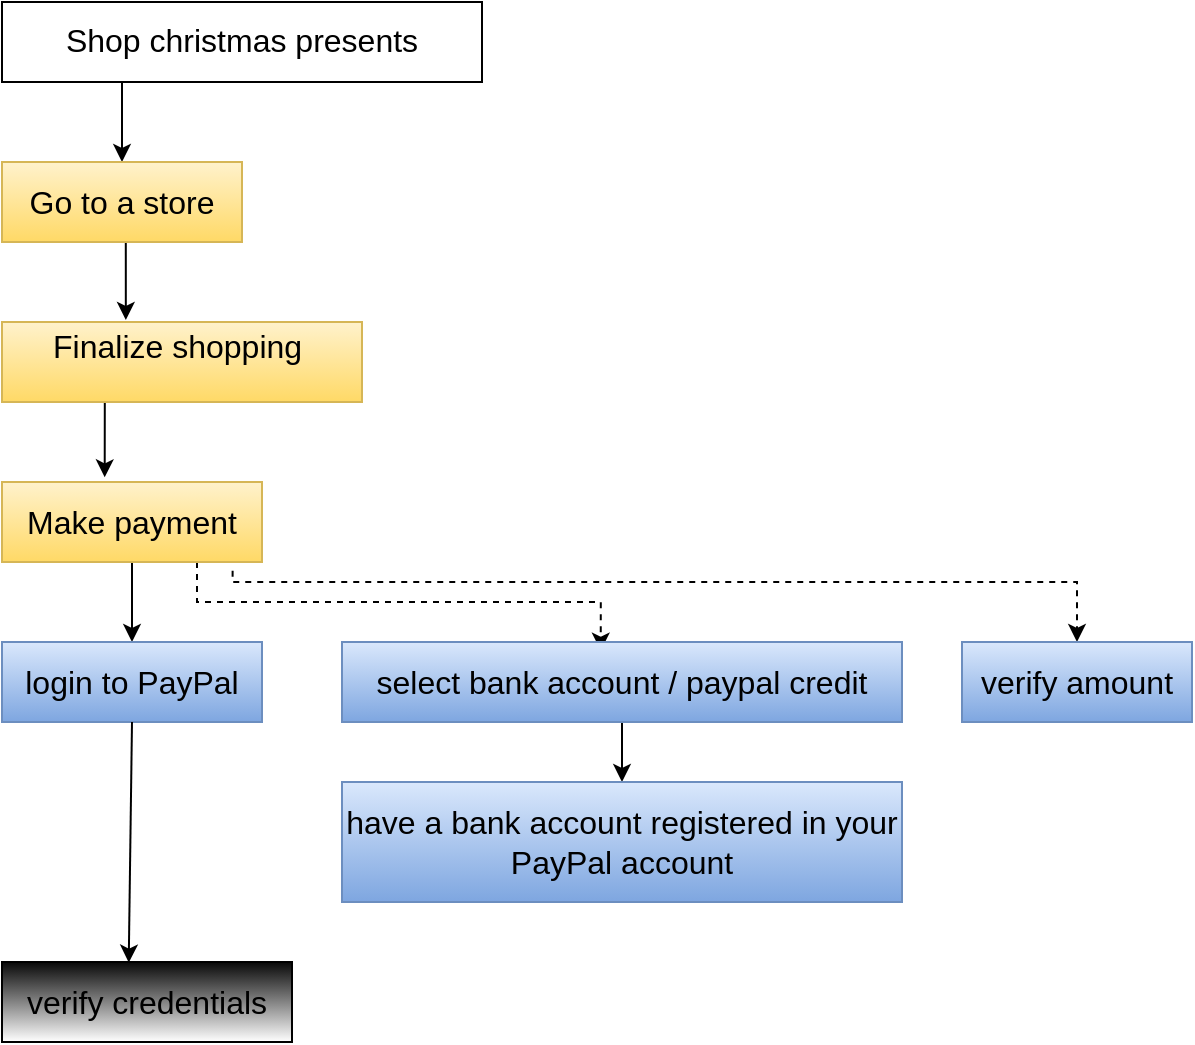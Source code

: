 <mxfile version="13.11.0" type="device"><diagram id="dKL6kOKI98VZhtQqcqN-" name="Page-1"><mxGraphModel dx="1730" dy="818" grid="1" gridSize="10" guides="1" tooltips="1" connect="1" arrows="1" fold="1" page="1" pageScale="1" pageWidth="850" pageHeight="1100" math="0" shadow="0"><root><mxCell id="0"/><mxCell id="1" parent="0"/><mxCell id="zpI66YODXAAD7R2fnjeB-12" style="edgeStyle=orthogonalEdgeStyle;rounded=0;orthogonalLoop=1;jettySize=auto;html=1;exitX=0.25;exitY=1;exitDx=0;exitDy=0;entryX=0.5;entryY=0;entryDx=0;entryDy=0;" edge="1" parent="1" source="zpI66YODXAAD7R2fnjeB-1" target="zpI66YODXAAD7R2fnjeB-2"><mxGeometry relative="1" as="geometry"/></mxCell><mxCell id="zpI66YODXAAD7R2fnjeB-1" value="&lt;span id=&quot;docs-internal-guid-d5e7203e-7fff-3c16-a125-c171abe92407&quot;&gt;&lt;p dir=&quot;ltr&quot; style=&quot;line-height: 1.38 ; margin-top: 0pt ; margin-bottom: 0pt&quot;&gt;&lt;span style=&quot;font-size: 12pt ; font-family: &amp;#34;arial&amp;#34; ; background-color: transparent ; vertical-align: baseline&quot;&gt;Shop christmas presents&lt;/span&gt;&lt;/p&gt;&lt;/span&gt;" style="rounded=0;whiteSpace=wrap;html=1;" vertex="1" parent="1"><mxGeometry x="80" y="40" width="240" height="40" as="geometry"/></mxCell><mxCell id="zpI66YODXAAD7R2fnjeB-13" style="edgeStyle=orthogonalEdgeStyle;rounded=0;orthogonalLoop=1;jettySize=auto;html=1;exitX=0.5;exitY=1;exitDx=0;exitDy=0;entryX=0.344;entryY=-0.025;entryDx=0;entryDy=0;entryPerimeter=0;" edge="1" parent="1" source="zpI66YODXAAD7R2fnjeB-2" target="zpI66YODXAAD7R2fnjeB-3"><mxGeometry relative="1" as="geometry"/></mxCell><mxCell id="zpI66YODXAAD7R2fnjeB-2" value="&#10;&#10;&lt;b style=&quot;font-weight: normal&quot; id=&quot;docs-internal-guid-62c89e5a-7fff-6335-1848-f5268fc64938&quot;&gt;&lt;span style=&quot;font-size: 12pt; font-family: arial; color: rgb(0, 0, 0); background-color: transparent; font-weight: 400; font-style: normal; font-variant: normal; text-decoration: none; vertical-align: baseline;&quot;&gt;Go to a store&lt;/span&gt;&lt;/b&gt;&#10;&#10;" style="rounded=0;whiteSpace=wrap;html=1;gradientColor=#ffd966;fillColor=#fff2cc;strokeColor=#d6b656;" vertex="1" parent="1"><mxGeometry x="80" y="120" width="120" height="40" as="geometry"/></mxCell><mxCell id="zpI66YODXAAD7R2fnjeB-15" style="edgeStyle=orthogonalEdgeStyle;rounded=0;orthogonalLoop=1;jettySize=auto;html=1;exitX=0.25;exitY=1;exitDx=0;exitDy=0;entryX=0.395;entryY=-0.058;entryDx=0;entryDy=0;entryPerimeter=0;" edge="1" parent="1" source="zpI66YODXAAD7R2fnjeB-3" target="zpI66YODXAAD7R2fnjeB-4"><mxGeometry relative="1" as="geometry"/></mxCell><mxCell id="zpI66YODXAAD7R2fnjeB-24" style="edgeStyle=orthogonalEdgeStyle;rounded=0;orthogonalLoop=1;jettySize=auto;html=1;exitX=0.75;exitY=1;exitDx=0;exitDy=0;entryX=0.462;entryY=0.108;entryDx=0;entryDy=0;entryPerimeter=0;dashed=1;" edge="1" parent="1" source="zpI66YODXAAD7R2fnjeB-4" target="zpI66YODXAAD7R2fnjeB-6"><mxGeometry relative="1" as="geometry"><Array as="points"><mxPoint x="178" y="340"/><mxPoint x="379" y="340"/></Array></mxGeometry></mxCell><mxCell id="zpI66YODXAAD7R2fnjeB-28" style="edgeStyle=orthogonalEdgeStyle;rounded=0;orthogonalLoop=1;jettySize=auto;html=1;exitX=0.887;exitY=1.108;exitDx=0;exitDy=0;entryX=0.5;entryY=0;entryDx=0;entryDy=0;dashed=1;exitPerimeter=0;" edge="1" parent="1" source="zpI66YODXAAD7R2fnjeB-4" target="zpI66YODXAAD7R2fnjeB-7"><mxGeometry relative="1" as="geometry"><Array as="points"><mxPoint x="195" y="330"/><mxPoint x="618" y="330"/></Array></mxGeometry></mxCell><mxCell id="zpI66YODXAAD7R2fnjeB-3" value="&#10;&#10;&lt;b style=&quot;font-weight: normal&quot; id=&quot;docs-internal-guid-b32aff59-7fff-d8a4-a926-250280d1fc39&quot;&gt;&lt;p dir=&quot;ltr&quot; style=&quot;line-height: 1.38 ; margin-top: 0pt ; margin-bottom: 0pt&quot;&gt;&lt;span style=&quot;font-size: 12pt; font-family: arial; color: rgb(0, 0, 0); background-color: transparent; font-weight: 400; font-style: normal; font-variant: normal; text-decoration: none; vertical-align: baseline;&quot;&gt;Finalize shopping&amp;nbsp;&lt;/span&gt;&lt;/p&gt;&lt;/b&gt;&lt;br class=&quot;Apple-interchange-newline&quot;&gt;&#10;&#10;" style="rounded=0;whiteSpace=wrap;html=1;gradientColor=#ffd966;fillColor=#fff2cc;strokeColor=#d6b656;" vertex="1" parent="1"><mxGeometry x="80" y="200" width="180" height="40" as="geometry"/></mxCell><mxCell id="zpI66YODXAAD7R2fnjeB-16" style="edgeStyle=orthogonalEdgeStyle;rounded=0;orthogonalLoop=1;jettySize=auto;html=1;exitX=0.5;exitY=1;exitDx=0;exitDy=0;entryX=0.5;entryY=0;entryDx=0;entryDy=0;" edge="1" parent="1" source="zpI66YODXAAD7R2fnjeB-4" target="zpI66YODXAAD7R2fnjeB-5"><mxGeometry relative="1" as="geometry"/></mxCell><mxCell id="zpI66YODXAAD7R2fnjeB-4" value="&lt;span id=&quot;docs-internal-guid-7b47e7b9-7fff-ebda-0fa6-152eb75dcf57&quot;&gt;&lt;span style=&quot;font-size: 12pt ; font-family: &amp;#34;arial&amp;#34; ; background-color: transparent ; vertical-align: baseline&quot;&gt;Make payment &lt;/span&gt;&lt;/span&gt;" style="rounded=0;whiteSpace=wrap;html=1;gradientColor=#ffd966;fillColor=#fff2cc;strokeColor=#d6b656;" vertex="1" parent="1"><mxGeometry x="80" y="280" width="130" height="40" as="geometry"/></mxCell><mxCell id="zpI66YODXAAD7R2fnjeB-5" value="&#10;&#10;&lt;b style=&quot;font-weight: normal&quot; id=&quot;docs-internal-guid-7c6bcb67-7fff-37ff-2fc6-8727643be1cf&quot;&gt;&lt;span style=&quot;font-size: 12pt; font-family: arial; color: rgb(0, 0, 0); background-color: transparent; font-weight: 400; font-style: normal; font-variant: normal; text-decoration: none; vertical-align: baseline;&quot;&gt;login to PayPal&lt;/span&gt;&lt;/b&gt;&#10;&#10;" style="rounded=0;whiteSpace=wrap;html=1;gradientColor=#7ea6e0;fillColor=#dae8fc;strokeColor=#6c8ebf;" vertex="1" parent="1"><mxGeometry x="80" y="360" width="130" height="40" as="geometry"/></mxCell><mxCell id="zpI66YODXAAD7R2fnjeB-31" style="edgeStyle=orthogonalEdgeStyle;rounded=0;orthogonalLoop=1;jettySize=auto;html=1;exitX=0.5;exitY=1;exitDx=0;exitDy=0;entryX=0.5;entryY=0;entryDx=0;entryDy=0;" edge="1" parent="1" source="zpI66YODXAAD7R2fnjeB-6" target="zpI66YODXAAD7R2fnjeB-8"><mxGeometry relative="1" as="geometry"/></mxCell><mxCell id="zpI66YODXAAD7R2fnjeB-6" value="&#10;&#10;&lt;b style=&quot;font-weight: normal&quot; id=&quot;docs-internal-guid-d9f5a656-7fff-0383-6b03-10786f2cd219&quot;&gt;&lt;span style=&quot;font-size: 12pt; font-family: arial; color: rgb(0, 0, 0); background-color: transparent; font-weight: 400; font-style: normal; font-variant: normal; text-decoration: none; vertical-align: baseline;&quot;&gt;select bank account / paypal credit&lt;/span&gt;&lt;/b&gt;&#10;&#10;" style="rounded=0;whiteSpace=wrap;html=1;gradientColor=#7ea6e0;fillColor=#dae8fc;strokeColor=#6c8ebf;" vertex="1" parent="1"><mxGeometry x="250" y="360" width="280" height="40" as="geometry"/></mxCell><mxCell id="zpI66YODXAAD7R2fnjeB-7" value="&lt;span id=&quot;docs-internal-guid-5fa6aee9-7fff-3ed0-3309-f92e11b2a13b&quot;&gt;&lt;span style=&quot;font-size: 12pt ; font-family: &amp;#34;arial&amp;#34; ; background-color: transparent ; vertical-align: baseline&quot;&gt;verify amount&lt;/span&gt;&lt;/span&gt;" style="rounded=0;whiteSpace=wrap;html=1;gradientColor=#7ea6e0;fillColor=#dae8fc;strokeColor=#6c8ebf;" vertex="1" parent="1"><mxGeometry x="560" y="360" width="115" height="40" as="geometry"/></mxCell><mxCell id="zpI66YODXAAD7R2fnjeB-8" value="&#10;&#10;&lt;b style=&quot;font-weight: normal&quot; id=&quot;docs-internal-guid-ea2c0d4e-7fff-873a-136c-a83e7543a666&quot;&gt;&lt;span style=&quot;font-size: 12pt; font-family: arial; color: rgb(0, 0, 0); background-color: transparent; font-weight: 400; font-style: normal; font-variant: normal; text-decoration: none; vertical-align: baseline;&quot;&gt;have a bank account registered in your PayPal account&lt;/span&gt;&lt;/b&gt;&#10;&#10;" style="rounded=0;whiteSpace=wrap;html=1;gradientColor=#7ea6e0;fillColor=#dae8fc;strokeColor=#6c8ebf;" vertex="1" parent="1"><mxGeometry x="250" y="430" width="280" height="60" as="geometry"/></mxCell><mxCell id="zpI66YODXAAD7R2fnjeB-32" value="&lt;span id=&quot;docs-internal-guid-440a27ed-7fff-7f88-586e-51d2251a4bd8&quot;&gt;&lt;span style=&quot;font-size: 12pt ; font-family: &amp;#34;arial&amp;#34; ; background-color: transparent ; vertical-align: baseline&quot;&gt;verify credentials&lt;/span&gt;&lt;/span&gt;" style="rounded=0;whiteSpace=wrap;html=1;fillColor=#080808;gradientColor=#ffffff;" vertex="1" parent="1"><mxGeometry x="80" y="520" width="145" height="40" as="geometry"/></mxCell><mxCell id="zpI66YODXAAD7R2fnjeB-40" value="" style="endArrow=classic;html=1;exitX=0.5;exitY=1;exitDx=0;exitDy=0;entryX=0.437;entryY=0.008;entryDx=0;entryDy=0;entryPerimeter=0;" edge="1" parent="1" source="zpI66YODXAAD7R2fnjeB-5" target="zpI66YODXAAD7R2fnjeB-32"><mxGeometry width="50" height="50" relative="1" as="geometry"><mxPoint x="380" y="260" as="sourcePoint"/><mxPoint x="430" y="210" as="targetPoint"/></mxGeometry></mxCell></root></mxGraphModel></diagram></mxfile>